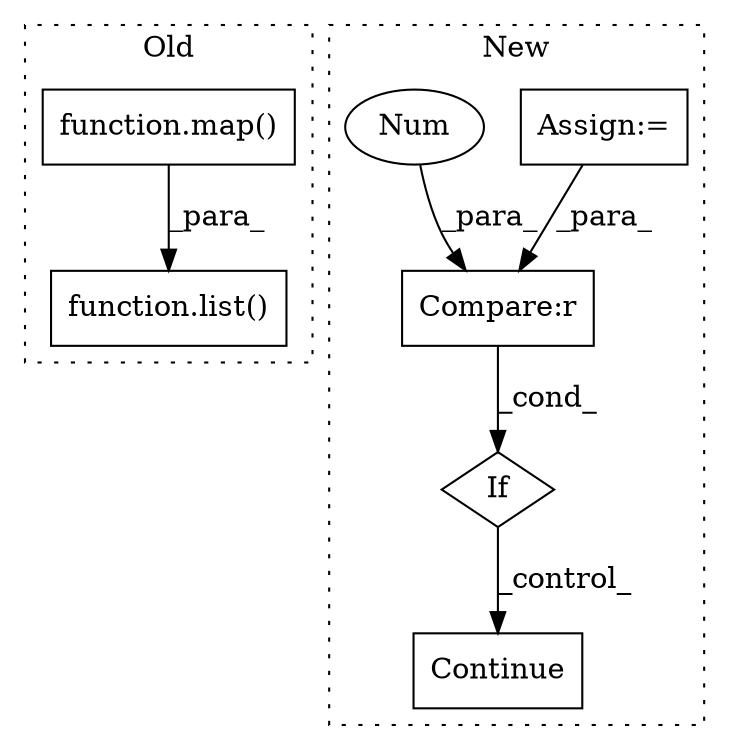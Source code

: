 digraph G {
subgraph cluster0 {
1 [label="function.map()" a="75" s="728,757" l="4,1" shape="box"];
5 [label="function.list()" a="75" s="723,758" l="5,1" shape="box"];
label = "Old";
style="dotted";
}
subgraph cluster1 {
2 [label="Continue" a="43" s="1262" l="8" shape="box"];
3 [label="Assign:=" a="68" s="1114" l="3" shape="box"];
4 [label="If" a="96" s="1183" l="3" shape="diamond"];
6 [label="Compare:r" a="40" s="1186" l="19" shape="box"];
7 [label="Num" a="76" s="1204" l="1" shape="ellipse"];
label = "New";
style="dotted";
}
1 -> 5 [label="_para_"];
3 -> 6 [label="_para_"];
4 -> 2 [label="_control_"];
6 -> 4 [label="_cond_"];
7 -> 6 [label="_para_"];
}